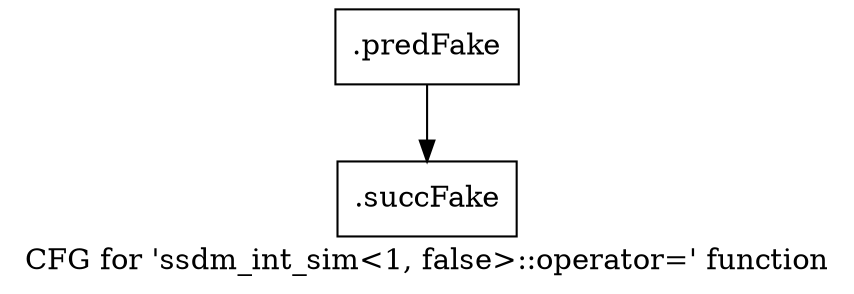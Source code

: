 digraph "CFG for 'ssdm_int_sim\<1, false\>::operator=' function" {
	label="CFG for 'ssdm_int_sim\<1, false\>::operator=' function";

	Node0x46ef8b0 [shape=record,filename="",linenumber="",label="{.predFake}"];
	Node0x46ef8b0 -> Node0x47ec2c0[ callList="" memoryops="" filename="/media/miguel/NewVolume/Linux/Xilinx/Vitis_HLS/2020.2/include/ap_common.h" execusionnum="0"];
	Node0x47ec2c0 [shape=record,filename="/media/miguel/NewVolume/Linux/Xilinx/Vitis_HLS/2020.2/include/ap_common.h",linenumber="639",label="{.succFake}"];
}
